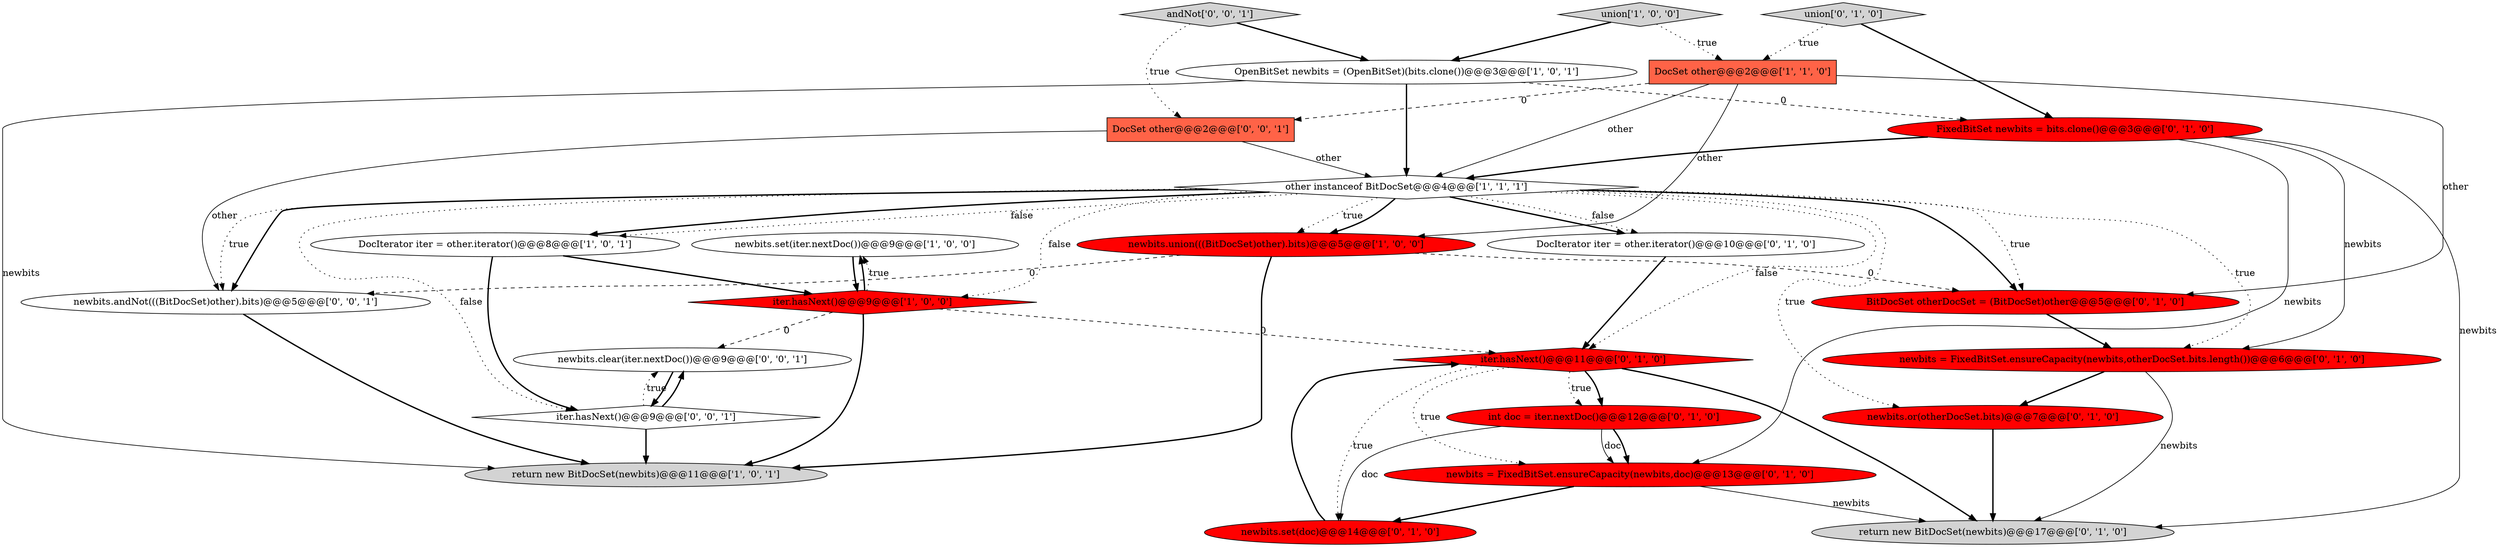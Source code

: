 digraph {
1 [style = filled, label = "newbits.set(iter.nextDoc())@@@9@@@['1', '0', '0']", fillcolor = white, shape = ellipse image = "AAA0AAABBB1BBB"];
5 [style = filled, label = "iter.hasNext()@@@9@@@['1', '0', '0']", fillcolor = red, shape = diamond image = "AAA1AAABBB1BBB"];
23 [style = filled, label = "andNot['0', '0', '1']", fillcolor = lightgray, shape = diamond image = "AAA0AAABBB3BBB"];
2 [style = filled, label = "return new BitDocSet(newbits)@@@11@@@['1', '0', '1']", fillcolor = lightgray, shape = ellipse image = "AAA0AAABBB1BBB"];
13 [style = filled, label = "BitDocSet otherDocSet = (BitDocSet)other@@@5@@@['0', '1', '0']", fillcolor = red, shape = ellipse image = "AAA1AAABBB2BBB"];
21 [style = filled, label = "newbits.clear(iter.nextDoc())@@@9@@@['0', '0', '1']", fillcolor = white, shape = ellipse image = "AAA0AAABBB3BBB"];
14 [style = filled, label = "return new BitDocSet(newbits)@@@17@@@['0', '1', '0']", fillcolor = lightgray, shape = ellipse image = "AAA0AAABBB2BBB"];
19 [style = filled, label = "newbits.or(otherDocSet.bits)@@@7@@@['0', '1', '0']", fillcolor = red, shape = ellipse image = "AAA1AAABBB2BBB"];
20 [style = filled, label = "iter.hasNext()@@@9@@@['0', '0', '1']", fillcolor = white, shape = diamond image = "AAA0AAABBB3BBB"];
4 [style = filled, label = "newbits.union(((BitDocSet)other).bits)@@@5@@@['1', '0', '0']", fillcolor = red, shape = ellipse image = "AAA1AAABBB1BBB"];
24 [style = filled, label = "newbits.andNot(((BitDocSet)other).bits)@@@5@@@['0', '0', '1']", fillcolor = white, shape = ellipse image = "AAA0AAABBB3BBB"];
6 [style = filled, label = "union['1', '0', '0']", fillcolor = lightgray, shape = diamond image = "AAA0AAABBB1BBB"];
22 [style = filled, label = "DocSet other@@@2@@@['0', '0', '1']", fillcolor = tomato, shape = box image = "AAA0AAABBB3BBB"];
8 [style = filled, label = "DocSet other@@@2@@@['1', '1', '0']", fillcolor = tomato, shape = box image = "AAA0AAABBB1BBB"];
12 [style = filled, label = "newbits = FixedBitSet.ensureCapacity(newbits,otherDocSet.bits.length())@@@6@@@['0', '1', '0']", fillcolor = red, shape = ellipse image = "AAA1AAABBB2BBB"];
0 [style = filled, label = "other instanceof BitDocSet@@@4@@@['1', '1', '1']", fillcolor = white, shape = diamond image = "AAA0AAABBB1BBB"];
11 [style = filled, label = "union['0', '1', '0']", fillcolor = lightgray, shape = diamond image = "AAA0AAABBB2BBB"];
16 [style = filled, label = "DocIterator iter = other.iterator()@@@10@@@['0', '1', '0']", fillcolor = white, shape = ellipse image = "AAA0AAABBB2BBB"];
17 [style = filled, label = "newbits.set(doc)@@@14@@@['0', '1', '0']", fillcolor = red, shape = ellipse image = "AAA1AAABBB2BBB"];
9 [style = filled, label = "iter.hasNext()@@@11@@@['0', '1', '0']", fillcolor = red, shape = diamond image = "AAA1AAABBB2BBB"];
18 [style = filled, label = "int doc = iter.nextDoc()@@@12@@@['0', '1', '0']", fillcolor = red, shape = ellipse image = "AAA1AAABBB2BBB"];
7 [style = filled, label = "DocIterator iter = other.iterator()@@@8@@@['1', '0', '1']", fillcolor = white, shape = ellipse image = "AAA0AAABBB1BBB"];
15 [style = filled, label = "FixedBitSet newbits = bits.clone()@@@3@@@['0', '1', '0']", fillcolor = red, shape = ellipse image = "AAA1AAABBB2BBB"];
3 [style = filled, label = "OpenBitSet newbits = (OpenBitSet)(bits.clone())@@@3@@@['1', '0', '1']", fillcolor = white, shape = ellipse image = "AAA0AAABBB1BBB"];
10 [style = filled, label = "newbits = FixedBitSet.ensureCapacity(newbits,doc)@@@13@@@['0', '1', '0']", fillcolor = red, shape = ellipse image = "AAA1AAABBB2BBB"];
1->5 [style = bold, label=""];
18->17 [style = solid, label="doc"];
6->3 [style = bold, label=""];
22->24 [style = solid, label="other"];
0->16 [style = bold, label=""];
0->12 [style = dotted, label="true"];
0->13 [style = dotted, label="true"];
8->13 [style = solid, label="other"];
0->13 [style = bold, label=""];
24->2 [style = bold, label=""];
3->2 [style = solid, label="newbits"];
0->20 [style = dotted, label="false"];
23->22 [style = dotted, label="true"];
0->19 [style = dotted, label="true"];
18->10 [style = solid, label="doc"];
8->0 [style = solid, label="other"];
17->9 [style = bold, label=""];
0->4 [style = dotted, label="true"];
5->1 [style = dotted, label="true"];
9->17 [style = dotted, label="true"];
5->9 [style = dashed, label="0"];
10->17 [style = bold, label=""];
23->3 [style = bold, label=""];
4->2 [style = bold, label=""];
7->20 [style = bold, label=""];
20->21 [style = dotted, label="true"];
15->12 [style = solid, label="newbits"];
12->14 [style = solid, label="newbits"];
3->0 [style = bold, label=""];
11->15 [style = bold, label=""];
15->10 [style = solid, label="newbits"];
0->7 [style = bold, label=""];
22->0 [style = solid, label="other"];
20->21 [style = bold, label=""];
20->2 [style = bold, label=""];
0->9 [style = dotted, label="false"];
8->22 [style = dashed, label="0"];
5->1 [style = bold, label=""];
0->16 [style = dotted, label="false"];
5->2 [style = bold, label=""];
7->5 [style = bold, label=""];
15->14 [style = solid, label="newbits"];
13->12 [style = bold, label=""];
9->18 [style = bold, label=""];
19->14 [style = bold, label=""];
21->20 [style = bold, label=""];
18->10 [style = bold, label=""];
0->4 [style = bold, label=""];
6->8 [style = dotted, label="true"];
0->7 [style = dotted, label="false"];
15->0 [style = bold, label=""];
0->24 [style = bold, label=""];
0->24 [style = dotted, label="true"];
9->14 [style = bold, label=""];
0->5 [style = dotted, label="false"];
5->21 [style = dashed, label="0"];
3->15 [style = dashed, label="0"];
9->18 [style = dotted, label="true"];
10->14 [style = solid, label="newbits"];
11->8 [style = dotted, label="true"];
4->24 [style = dashed, label="0"];
12->19 [style = bold, label=""];
4->13 [style = dashed, label="0"];
9->10 [style = dotted, label="true"];
8->4 [style = solid, label="other"];
16->9 [style = bold, label=""];
}

